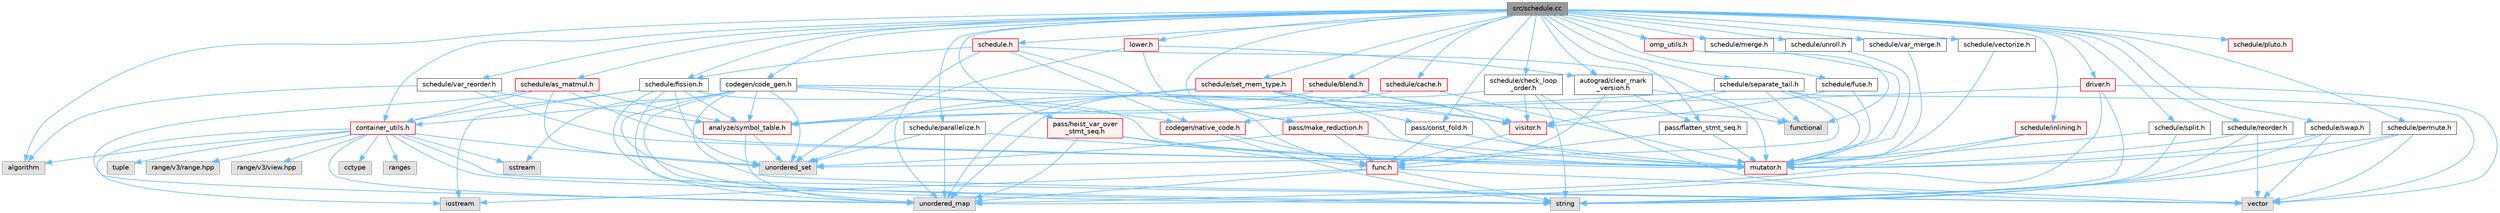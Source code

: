 digraph "src/schedule.cc"
{
 // LATEX_PDF_SIZE
  bgcolor="transparent";
  edge [fontname=Helvetica,fontsize=10,labelfontname=Helvetica,labelfontsize=10];
  node [fontname=Helvetica,fontsize=10,shape=box,height=0.2,width=0.4];
  Node1 [label="src/schedule.cc",height=0.2,width=0.4,color="gray40", fillcolor="grey60", style="filled", fontcolor="black",tooltip=" "];
  Node1 -> Node2 [color="steelblue1",style="solid"];
  Node2 [label="algorithm",height=0.2,width=0.4,color="grey60", fillcolor="#E0E0E0", style="filled",tooltip=" "];
  Node1 -> Node3 [color="steelblue1",style="solid"];
  Node3 [label="autograd/clear_mark\l_version.h",height=0.2,width=0.4,color="grey40", fillcolor="white", style="filled",URL="$clear__mark__version_8h.html",tooltip=" "];
  Node3 -> Node4 [color="steelblue1",style="solid"];
  Node4 [label="func.h",height=0.2,width=0.4,color="red", fillcolor="#FFF0F0", style="filled",URL="$func_8h.html",tooltip=" "];
  Node4 -> Node5 [color="steelblue1",style="solid"];
  Node5 [label="iostream",height=0.2,width=0.4,color="grey60", fillcolor="#E0E0E0", style="filled",tooltip=" "];
  Node4 -> Node6 [color="steelblue1",style="solid"];
  Node6 [label="string",height=0.2,width=0.4,color="grey60", fillcolor="#E0E0E0", style="filled",tooltip=" "];
  Node4 -> Node7 [color="steelblue1",style="solid"];
  Node7 [label="unordered_map",height=0.2,width=0.4,color="grey60", fillcolor="#E0E0E0", style="filled",tooltip=" "];
  Node4 -> Node9 [color="steelblue1",style="solid"];
  Node9 [label="vector",height=0.2,width=0.4,color="grey60", fillcolor="#E0E0E0", style="filled",tooltip=" "];
  Node3 -> Node54 [color="steelblue1",style="solid"];
  Node54 [label="mutator.h",height=0.2,width=0.4,color="red", fillcolor="#FFF0F0", style="filled",URL="$mutator_8h.html",tooltip=" "];
  Node3 -> Node59 [color="steelblue1",style="solid"];
  Node59 [label="pass/flatten_stmt_seq.h",height=0.2,width=0.4,color="grey40", fillcolor="white", style="filled",URL="$flatten__stmt__seq_8h.html",tooltip=" "];
  Node59 -> Node4 [color="steelblue1",style="solid"];
  Node59 -> Node54 [color="steelblue1",style="solid"];
  Node1 -> Node60 [color="steelblue1",style="solid"];
  Node60 [label="codegen/code_gen.h",height=0.2,width=0.4,color="grey40", fillcolor="white", style="filled",URL="$include_2codegen_2code__gen_8h.html",tooltip=" "];
  Node60 -> Node12 [color="steelblue1",style="solid"];
  Node12 [label="functional",height=0.2,width=0.4,color="grey60", fillcolor="#E0E0E0", style="filled",tooltip=" "];
  Node60 -> Node29 [color="steelblue1",style="solid"];
  Node29 [label="sstream",height=0.2,width=0.4,color="grey60", fillcolor="#E0E0E0", style="filled",tooltip=" "];
  Node60 -> Node6 [color="steelblue1",style="solid"];
  Node60 -> Node7 [color="steelblue1",style="solid"];
  Node60 -> Node18 [color="steelblue1",style="solid"];
  Node18 [label="unordered_set",height=0.2,width=0.4,color="grey60", fillcolor="#E0E0E0", style="filled",tooltip=" "];
  Node60 -> Node9 [color="steelblue1",style="solid"];
  Node60 -> Node61 [color="steelblue1",style="solid"];
  Node61 [label="analyze/symbol_table.h",height=0.2,width=0.4,color="red", fillcolor="#FFF0F0", style="filled",URL="$symbol__table_8h.html",tooltip=" "];
  Node61 -> Node7 [color="steelblue1",style="solid"];
  Node61 -> Node18 [color="steelblue1",style="solid"];
  Node60 -> Node63 [color="steelblue1",style="solid"];
  Node63 [label="codegen/native_code.h",height=0.2,width=0.4,color="red", fillcolor="#FFF0F0", style="filled",URL="$native__code_8h.html",tooltip=" "];
  Node63 -> Node6 [color="steelblue1",style="solid"];
  Node63 -> Node4 [color="steelblue1",style="solid"];
  Node60 -> Node33 [color="steelblue1",style="solid"];
  Node33 [label="container_utils.h",height=0.2,width=0.4,color="red", fillcolor="#FFF0F0", style="filled",URL="$container__utils_8h.html",tooltip=" "];
  Node33 -> Node2 [color="steelblue1",style="solid"];
  Node33 -> Node34 [color="steelblue1",style="solid"];
  Node34 [label="cctype",height=0.2,width=0.4,color="grey60", fillcolor="#E0E0E0", style="filled",tooltip=" "];
  Node33 -> Node5 [color="steelblue1",style="solid"];
  Node33 -> Node35 [color="steelblue1",style="solid"];
  Node35 [label="ranges",height=0.2,width=0.4,color="grey60", fillcolor="#E0E0E0", style="filled",tooltip=" "];
  Node33 -> Node29 [color="steelblue1",style="solid"];
  Node33 -> Node6 [color="steelblue1",style="solid"];
  Node33 -> Node36 [color="steelblue1",style="solid"];
  Node36 [label="tuple",height=0.2,width=0.4,color="grey60", fillcolor="#E0E0E0", style="filled",tooltip=" "];
  Node33 -> Node7 [color="steelblue1",style="solid"];
  Node33 -> Node18 [color="steelblue1",style="solid"];
  Node33 -> Node9 [color="steelblue1",style="solid"];
  Node33 -> Node37 [color="steelblue1",style="solid"];
  Node37 [label="range/v3/range.hpp",height=0.2,width=0.4,color="grey60", fillcolor="#E0E0E0", style="filled",tooltip=" "];
  Node33 -> Node38 [color="steelblue1",style="solid"];
  Node38 [label="range/v3/view.hpp",height=0.2,width=0.4,color="grey60", fillcolor="#E0E0E0", style="filled",tooltip=" "];
  Node60 -> Node64 [color="steelblue1",style="solid"];
  Node64 [label="visitor.h",height=0.2,width=0.4,color="red", fillcolor="#FFF0F0", style="filled",URL="$visitor_8h.html",tooltip=" "];
  Node64 -> Node4 [color="steelblue1",style="solid"];
  Node1 -> Node33 [color="steelblue1",style="solid"];
  Node1 -> Node65 [color="steelblue1",style="solid"];
  Node65 [label="driver.h",height=0.2,width=0.4,color="red", fillcolor="#FFF0F0", style="filled",URL="$driver_8h.html",tooltip=" "];
  Node65 -> Node6 [color="steelblue1",style="solid"];
  Node65 -> Node7 [color="steelblue1",style="solid"];
  Node65 -> Node9 [color="steelblue1",style="solid"];
  Node65 -> Node63 [color="steelblue1",style="solid"];
  Node1 -> Node67 [color="steelblue1",style="solid"];
  Node67 [label="lower.h",height=0.2,width=0.4,color="red", fillcolor="#FFF0F0", style="filled",URL="$lower_8h.html",tooltip=" "];
  Node67 -> Node18 [color="steelblue1",style="solid"];
  Node67 -> Node3 [color="steelblue1",style="solid"];
  Node67 -> Node96 [color="steelblue1",style="solid"];
  Node96 [label="pass/make_reduction.h",height=0.2,width=0.4,color="red", fillcolor="#FFF0F0", style="filled",URL="$make__reduction_8h.html",tooltip=" "];
  Node96 -> Node18 [color="steelblue1",style="solid"];
  Node96 -> Node4 [color="steelblue1",style="solid"];
  Node96 -> Node54 [color="steelblue1",style="solid"];
  Node1 -> Node119 [color="steelblue1",style="solid"];
  Node119 [label="omp_utils.h",height=0.2,width=0.4,color="red", fillcolor="#FFF0F0", style="filled",URL="$omp__utils_8h.html",tooltip=" "];
  Node119 -> Node12 [color="steelblue1",style="solid"];
  Node1 -> Node72 [color="steelblue1",style="solid"];
  Node72 [label="pass/const_fold.h",height=0.2,width=0.4,color="grey40", fillcolor="white", style="filled",URL="$const__fold_8h.html",tooltip=" "];
  Node72 -> Node4 [color="steelblue1",style="solid"];
  Node72 -> Node54 [color="steelblue1",style="solid"];
  Node1 -> Node59 [color="steelblue1",style="solid"];
  Node1 -> Node123 [color="steelblue1",style="solid"];
  Node123 [label="pass/hoist_var_over\l_stmt_seq.h",height=0.2,width=0.4,color="red", fillcolor="#FFF0F0", style="filled",URL="$hoist__var__over__stmt__seq_8h.html",tooltip=" "];
  Node123 -> Node7 [color="steelblue1",style="solid"];
  Node123 -> Node4 [color="steelblue1",style="solid"];
  Node123 -> Node54 [color="steelblue1",style="solid"];
  Node1 -> Node96 [color="steelblue1",style="solid"];
  Node1 -> Node125 [color="steelblue1",style="solid"];
  Node125 [label="schedule.h",height=0.2,width=0.4,color="red", fillcolor="#FFF0F0", style="filled",URL="$schedule_8h.html",tooltip=" "];
  Node125 -> Node12 [color="steelblue1",style="solid"];
  Node125 -> Node7 [color="steelblue1",style="solid"];
  Node125 -> Node63 [color="steelblue1",style="solid"];
  Node125 -> Node4 [color="steelblue1",style="solid"];
  Node125 -> Node135 [color="steelblue1",style="solid"];
  Node135 [label="schedule/fission.h",height=0.2,width=0.4,color="grey40", fillcolor="white", style="filled",URL="$fission_8h.html",tooltip=" "];
  Node135 -> Node5 [color="steelblue1",style="solid"];
  Node135 -> Node6 [color="steelblue1",style="solid"];
  Node135 -> Node7 [color="steelblue1",style="solid"];
  Node135 -> Node18 [color="steelblue1",style="solid"];
  Node135 -> Node61 [color="steelblue1",style="solid"];
  Node135 -> Node33 [color="steelblue1",style="solid"];
  Node135 -> Node54 [color="steelblue1",style="solid"];
  Node1 -> Node139 [color="steelblue1",style="solid"];
  Node139 [label="schedule/as_matmul.h",height=0.2,width=0.4,color="red", fillcolor="#FFF0F0", style="filled",URL="$as__matmul_8h.html",tooltip=" "];
  Node139 -> Node7 [color="steelblue1",style="solid"];
  Node139 -> Node18 [color="steelblue1",style="solid"];
  Node139 -> Node61 [color="steelblue1",style="solid"];
  Node139 -> Node33 [color="steelblue1",style="solid"];
  Node139 -> Node54 [color="steelblue1",style="solid"];
  Node1 -> Node140 [color="steelblue1",style="solid"];
  Node140 [label="schedule/blend.h",height=0.2,width=0.4,color="red", fillcolor="#FFF0F0", style="filled",URL="$blend_8h.html",tooltip=" "];
  Node140 -> Node7 [color="steelblue1",style="solid"];
  Node140 -> Node54 [color="steelblue1",style="solid"];
  Node140 -> Node64 [color="steelblue1",style="solid"];
  Node1 -> Node141 [color="steelblue1",style="solid"];
  Node141 [label="schedule/cache.h",height=0.2,width=0.4,color="red", fillcolor="#FFF0F0", style="filled",URL="$cache_8h.html",tooltip=" "];
  Node141 -> Node61 [color="steelblue1",style="solid"];
  Node141 -> Node54 [color="steelblue1",style="solid"];
  Node1 -> Node142 [color="steelblue1",style="solid"];
  Node142 [label="schedule/check_loop\l_order.h",height=0.2,width=0.4,color="grey40", fillcolor="white", style="filled",URL="$check__loop__order_8h.html",tooltip=" "];
  Node142 -> Node6 [color="steelblue1",style="solid"];
  Node142 -> Node18 [color="steelblue1",style="solid"];
  Node142 -> Node9 [color="steelblue1",style="solid"];
  Node142 -> Node64 [color="steelblue1",style="solid"];
  Node1 -> Node135 [color="steelblue1",style="solid"];
  Node1 -> Node143 [color="steelblue1",style="solid"];
  Node143 [label="schedule/fuse.h",height=0.2,width=0.4,color="grey40", fillcolor="white", style="filled",URL="$fuse_8h.html",tooltip=" "];
  Node143 -> Node54 [color="steelblue1",style="solid"];
  Node143 -> Node64 [color="steelblue1",style="solid"];
  Node1 -> Node144 [color="steelblue1",style="solid"];
  Node144 [label="schedule/inlining.h",height=0.2,width=0.4,color="red", fillcolor="#FFF0F0", style="filled",URL="$inlining_8h.html",tooltip=" "];
  Node144 -> Node7 [color="steelblue1",style="solid"];
  Node144 -> Node54 [color="steelblue1",style="solid"];
  Node1 -> Node145 [color="steelblue1",style="solid"];
  Node145 [label="schedule/merge.h",height=0.2,width=0.4,color="grey40", fillcolor="white", style="filled",URL="$merge_8h.html",tooltip=" "];
  Node145 -> Node54 [color="steelblue1",style="solid"];
  Node1 -> Node146 [color="steelblue1",style="solid"];
  Node146 [label="schedule/parallelize.h",height=0.2,width=0.4,color="grey40", fillcolor="white", style="filled",URL="$parallelize_8h.html",tooltip=" "];
  Node146 -> Node7 [color="steelblue1",style="solid"];
  Node146 -> Node18 [color="steelblue1",style="solid"];
  Node146 -> Node54 [color="steelblue1",style="solid"];
  Node1 -> Node147 [color="steelblue1",style="solid"];
  Node147 [label="schedule/permute.h",height=0.2,width=0.4,color="grey40", fillcolor="white", style="filled",URL="$permute_8h.html",tooltip=" "];
  Node147 -> Node6 [color="steelblue1",style="solid"];
  Node147 -> Node9 [color="steelblue1",style="solid"];
  Node147 -> Node54 [color="steelblue1",style="solid"];
  Node1 -> Node148 [color="steelblue1",style="solid"];
  Node148 [label="schedule/pluto.h",height=0.2,width=0.4,color="red", fillcolor="#FFF0F0", style="filled",URL="$pluto_8h.html",tooltip=" "];
  Node1 -> Node149 [color="steelblue1",style="solid"];
  Node149 [label="schedule/reorder.h",height=0.2,width=0.4,color="grey40", fillcolor="white", style="filled",URL="$reorder_8h.html",tooltip=" "];
  Node149 -> Node6 [color="steelblue1",style="solid"];
  Node149 -> Node9 [color="steelblue1",style="solid"];
  Node149 -> Node54 [color="steelblue1",style="solid"];
  Node1 -> Node150 [color="steelblue1",style="solid"];
  Node150 [label="schedule/separate_tail.h",height=0.2,width=0.4,color="grey40", fillcolor="white", style="filled",URL="$separate__tail_8h.html",tooltip=" "];
  Node150 -> Node12 [color="steelblue1",style="solid"];
  Node150 -> Node18 [color="steelblue1",style="solid"];
  Node150 -> Node9 [color="steelblue1",style="solid"];
  Node150 -> Node61 [color="steelblue1",style="solid"];
  Node150 -> Node54 [color="steelblue1",style="solid"];
  Node150 -> Node64 [color="steelblue1",style="solid"];
  Node1 -> Node151 [color="steelblue1",style="solid"];
  Node151 [label="schedule/set_mem_type.h",height=0.2,width=0.4,color="red", fillcolor="#FFF0F0", style="filled",URL="$set__mem__type_8h.html",tooltip=" "];
  Node151 -> Node7 [color="steelblue1",style="solid"];
  Node151 -> Node61 [color="steelblue1",style="solid"];
  Node151 -> Node54 [color="steelblue1",style="solid"];
  Node151 -> Node72 [color="steelblue1",style="solid"];
  Node151 -> Node64 [color="steelblue1",style="solid"];
  Node1 -> Node152 [color="steelblue1",style="solid"];
  Node152 [label="schedule/split.h",height=0.2,width=0.4,color="grey40", fillcolor="white", style="filled",URL="$split_8h.html",tooltip=" "];
  Node152 -> Node6 [color="steelblue1",style="solid"];
  Node152 -> Node54 [color="steelblue1",style="solid"];
  Node1 -> Node153 [color="steelblue1",style="solid"];
  Node153 [label="schedule/swap.h",height=0.2,width=0.4,color="grey40", fillcolor="white", style="filled",URL="$swap_8h.html",tooltip=" "];
  Node153 -> Node6 [color="steelblue1",style="solid"];
  Node153 -> Node9 [color="steelblue1",style="solid"];
  Node153 -> Node54 [color="steelblue1",style="solid"];
  Node1 -> Node154 [color="steelblue1",style="solid"];
  Node154 [label="schedule/unroll.h",height=0.2,width=0.4,color="grey40", fillcolor="white", style="filled",URL="$unroll_8h.html",tooltip=" "];
  Node154 -> Node54 [color="steelblue1",style="solid"];
  Node1 -> Node155 [color="steelblue1",style="solid"];
  Node155 [label="schedule/var_merge.h",height=0.2,width=0.4,color="grey40", fillcolor="white", style="filled",URL="$var__merge_8h.html",tooltip=" "];
  Node155 -> Node54 [color="steelblue1",style="solid"];
  Node1 -> Node156 [color="steelblue1",style="solid"];
  Node156 [label="schedule/var_reorder.h",height=0.2,width=0.4,color="grey40", fillcolor="white", style="filled",URL="$var__reorder_8h.html",tooltip=" "];
  Node156 -> Node2 [color="steelblue1",style="solid"];
  Node156 -> Node61 [color="steelblue1",style="solid"];
  Node156 -> Node54 [color="steelblue1",style="solid"];
  Node1 -> Node157 [color="steelblue1",style="solid"];
  Node157 [label="schedule/vectorize.h",height=0.2,width=0.4,color="grey40", fillcolor="white", style="filled",URL="$vectorize_8h.html",tooltip=" "];
  Node157 -> Node54 [color="steelblue1",style="solid"];
}
